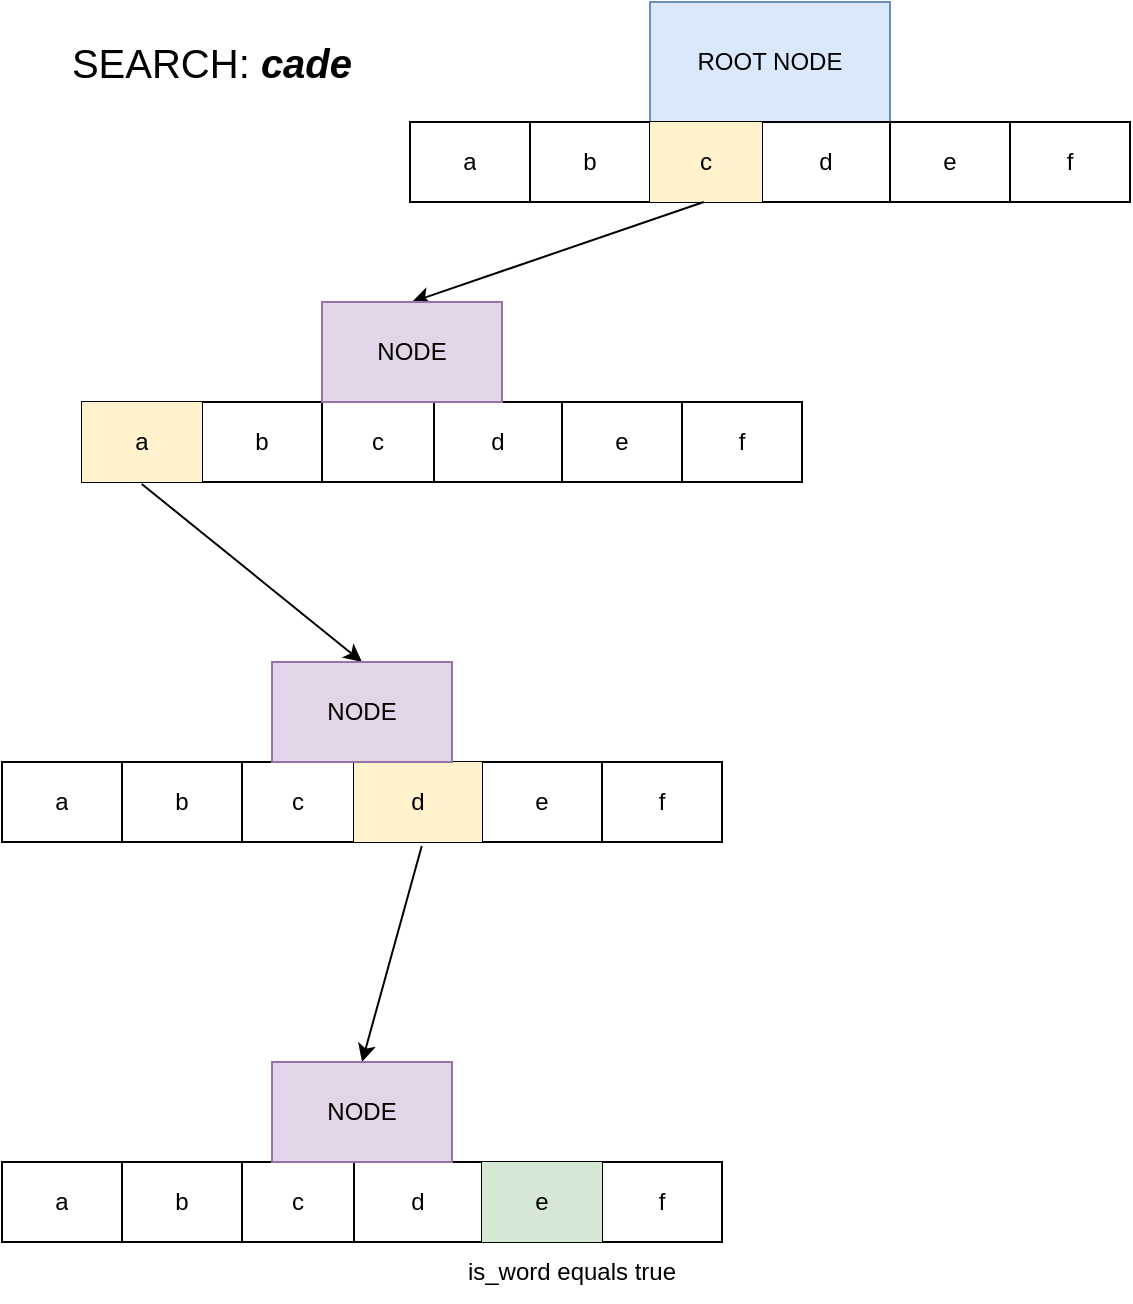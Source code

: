 <mxfile version="21.1.8" type="github">
  <diagram name="Page-1" id="7rma9f0evLkvwFBQz9IS">
    <mxGraphModel dx="954" dy="622" grid="1" gridSize="10" guides="1" tooltips="1" connect="1" arrows="1" fold="1" page="1" pageScale="1" pageWidth="827" pageHeight="1169" math="0" shadow="0">
      <root>
        <mxCell id="0" />
        <mxCell id="1" parent="0" />
        <mxCell id="cMjgXd80cKfCGWRYWP1n-1" value="ROOT NODE" style="rounded=0;whiteSpace=wrap;html=1;fillColor=#dae8fc;strokeColor=#6c8ebf;" vertex="1" parent="1">
          <mxGeometry x="354" y="40" width="120" height="60" as="geometry" />
        </mxCell>
        <mxCell id="cMjgXd80cKfCGWRYWP1n-2" value="" style="shape=table;startSize=0;container=1;collapsible=0;childLayout=tableLayout;fontSize=16;" vertex="1" parent="1">
          <mxGeometry x="234" y="100" width="360" height="40" as="geometry" />
        </mxCell>
        <mxCell id="cMjgXd80cKfCGWRYWP1n-3" value="" style="shape=tableRow;horizontal=0;startSize=0;swimlaneHead=0;swimlaneBody=0;strokeColor=inherit;top=0;left=0;bottom=0;right=0;collapsible=0;dropTarget=0;fillColor=none;points=[[0,0.5],[1,0.5]];portConstraint=eastwest;fontSize=16;" vertex="1" parent="cMjgXd80cKfCGWRYWP1n-2">
          <mxGeometry width="360" height="40" as="geometry" />
        </mxCell>
        <mxCell id="cMjgXd80cKfCGWRYWP1n-4" value="a" style="shape=partialRectangle;html=1;whiteSpace=wrap;connectable=0;strokeColor=inherit;overflow=hidden;fillColor=none;top=0;left=0;bottom=0;right=0;pointerEvents=1;fontSize=12;" vertex="1" parent="cMjgXd80cKfCGWRYWP1n-3">
          <mxGeometry width="60" height="40" as="geometry">
            <mxRectangle width="60" height="40" as="alternateBounds" />
          </mxGeometry>
        </mxCell>
        <mxCell id="cMjgXd80cKfCGWRYWP1n-5" value="b" style="shape=partialRectangle;html=1;whiteSpace=wrap;connectable=0;strokeColor=inherit;overflow=hidden;fillColor=none;top=0;left=0;bottom=0;right=0;pointerEvents=1;fontSize=12;" vertex="1" parent="cMjgXd80cKfCGWRYWP1n-3">
          <mxGeometry x="60" width="60" height="40" as="geometry">
            <mxRectangle width="60" height="40" as="alternateBounds" />
          </mxGeometry>
        </mxCell>
        <mxCell id="cMjgXd80cKfCGWRYWP1n-38" value="c" style="shape=partialRectangle;html=1;whiteSpace=wrap;connectable=0;strokeColor=#d6b656;overflow=hidden;fillColor=#fff2cc;top=0;left=0;bottom=0;right=0;pointerEvents=1;fontSize=12;" vertex="1" parent="cMjgXd80cKfCGWRYWP1n-3">
          <mxGeometry x="120" width="56" height="40" as="geometry">
            <mxRectangle width="56" height="40" as="alternateBounds" />
          </mxGeometry>
        </mxCell>
        <mxCell id="cMjgXd80cKfCGWRYWP1n-37" value="d" style="shape=partialRectangle;html=1;whiteSpace=wrap;connectable=0;strokeColor=inherit;overflow=hidden;fillColor=none;top=0;left=0;bottom=0;right=0;pointerEvents=1;fontSize=12;" vertex="1" parent="cMjgXd80cKfCGWRYWP1n-3">
          <mxGeometry x="176" width="64" height="40" as="geometry">
            <mxRectangle width="64" height="40" as="alternateBounds" />
          </mxGeometry>
        </mxCell>
        <mxCell id="cMjgXd80cKfCGWRYWP1n-36" value="e" style="shape=partialRectangle;html=1;whiteSpace=wrap;connectable=0;strokeColor=inherit;overflow=hidden;fillColor=none;top=0;left=0;bottom=0;right=0;pointerEvents=1;fontSize=12;" vertex="1" parent="cMjgXd80cKfCGWRYWP1n-3">
          <mxGeometry x="240" width="60" height="40" as="geometry">
            <mxRectangle width="60" height="40" as="alternateBounds" />
          </mxGeometry>
        </mxCell>
        <mxCell id="cMjgXd80cKfCGWRYWP1n-6" value="f" style="shape=partialRectangle;html=1;whiteSpace=wrap;connectable=0;strokeColor=inherit;overflow=hidden;fillColor=none;top=0;left=0;bottom=0;right=0;pointerEvents=1;fontSize=12;" vertex="1" parent="cMjgXd80cKfCGWRYWP1n-3">
          <mxGeometry x="300" width="60" height="40" as="geometry">
            <mxRectangle width="60" height="40" as="alternateBounds" />
          </mxGeometry>
        </mxCell>
        <mxCell id="cMjgXd80cKfCGWRYWP1n-47" value="" style="shape=table;startSize=0;container=1;collapsible=0;childLayout=tableLayout;fontSize=16;" vertex="1" parent="1">
          <mxGeometry x="70" y="240" width="360" height="40" as="geometry" />
        </mxCell>
        <mxCell id="cMjgXd80cKfCGWRYWP1n-48" value="" style="shape=tableRow;horizontal=0;startSize=0;swimlaneHead=0;swimlaneBody=0;strokeColor=inherit;top=0;left=0;bottom=0;right=0;collapsible=0;dropTarget=0;fillColor=none;points=[[0,0.5],[1,0.5]];portConstraint=eastwest;fontSize=16;" vertex="1" parent="cMjgXd80cKfCGWRYWP1n-47">
          <mxGeometry width="360" height="40" as="geometry" />
        </mxCell>
        <mxCell id="cMjgXd80cKfCGWRYWP1n-49" value="a" style="shape=partialRectangle;html=1;whiteSpace=wrap;connectable=0;strokeColor=#d6b656;overflow=hidden;fillColor=#fff2cc;top=0;left=0;bottom=0;right=0;pointerEvents=1;fontSize=12;" vertex="1" parent="cMjgXd80cKfCGWRYWP1n-48">
          <mxGeometry width="60" height="40" as="geometry">
            <mxRectangle width="60" height="40" as="alternateBounds" />
          </mxGeometry>
        </mxCell>
        <mxCell id="cMjgXd80cKfCGWRYWP1n-50" value="b" style="shape=partialRectangle;html=1;whiteSpace=wrap;connectable=0;strokeColor=inherit;overflow=hidden;fillColor=none;top=0;left=0;bottom=0;right=0;pointerEvents=1;fontSize=12;" vertex="1" parent="cMjgXd80cKfCGWRYWP1n-48">
          <mxGeometry x="60" width="60" height="40" as="geometry">
            <mxRectangle width="60" height="40" as="alternateBounds" />
          </mxGeometry>
        </mxCell>
        <mxCell id="cMjgXd80cKfCGWRYWP1n-51" value="c" style="shape=partialRectangle;html=1;whiteSpace=wrap;connectable=0;strokeColor=inherit;overflow=hidden;fillColor=none;top=0;left=0;bottom=0;right=0;pointerEvents=1;fontSize=12;" vertex="1" parent="cMjgXd80cKfCGWRYWP1n-48">
          <mxGeometry x="120" width="56" height="40" as="geometry">
            <mxRectangle width="56" height="40" as="alternateBounds" />
          </mxGeometry>
        </mxCell>
        <mxCell id="cMjgXd80cKfCGWRYWP1n-52" value="d" style="shape=partialRectangle;html=1;whiteSpace=wrap;connectable=0;strokeColor=inherit;overflow=hidden;fillColor=none;top=0;left=0;bottom=0;right=0;pointerEvents=1;fontSize=12;" vertex="1" parent="cMjgXd80cKfCGWRYWP1n-48">
          <mxGeometry x="176" width="64" height="40" as="geometry">
            <mxRectangle width="64" height="40" as="alternateBounds" />
          </mxGeometry>
        </mxCell>
        <mxCell id="cMjgXd80cKfCGWRYWP1n-53" value="e" style="shape=partialRectangle;html=1;whiteSpace=wrap;connectable=0;strokeColor=inherit;overflow=hidden;fillColor=none;top=0;left=0;bottom=0;right=0;pointerEvents=1;fontSize=12;" vertex="1" parent="cMjgXd80cKfCGWRYWP1n-48">
          <mxGeometry x="240" width="60" height="40" as="geometry">
            <mxRectangle width="60" height="40" as="alternateBounds" />
          </mxGeometry>
        </mxCell>
        <mxCell id="cMjgXd80cKfCGWRYWP1n-54" value="f" style="shape=partialRectangle;html=1;whiteSpace=wrap;connectable=0;strokeColor=inherit;overflow=hidden;fillColor=none;top=0;left=0;bottom=0;right=0;pointerEvents=1;fontSize=12;" vertex="1" parent="cMjgXd80cKfCGWRYWP1n-48">
          <mxGeometry x="300" width="60" height="40" as="geometry">
            <mxRectangle width="60" height="40" as="alternateBounds" />
          </mxGeometry>
        </mxCell>
        <mxCell id="cMjgXd80cKfCGWRYWP1n-56" value="" style="endArrow=classic;html=1;rounded=0;exitX=0.408;exitY=1;exitDx=0;exitDy=0;exitPerimeter=0;fillColor=#e1d5e7;strokeColor=#000000;entryX=0.5;entryY=0;entryDx=0;entryDy=0;" edge="1" parent="1" source="cMjgXd80cKfCGWRYWP1n-3" target="cMjgXd80cKfCGWRYWP1n-80">
          <mxGeometry width="50" height="50" relative="1" as="geometry">
            <mxPoint x="390" y="350" as="sourcePoint" />
            <mxPoint x="230" y="160" as="targetPoint" />
          </mxGeometry>
        </mxCell>
        <mxCell id="cMjgXd80cKfCGWRYWP1n-57" value="" style="shape=table;startSize=0;container=1;collapsible=0;childLayout=tableLayout;fontSize=16;" vertex="1" parent="1">
          <mxGeometry x="30" y="420" width="360" height="40" as="geometry" />
        </mxCell>
        <mxCell id="cMjgXd80cKfCGWRYWP1n-58" value="" style="shape=tableRow;horizontal=0;startSize=0;swimlaneHead=0;swimlaneBody=0;strokeColor=inherit;top=0;left=0;bottom=0;right=0;collapsible=0;dropTarget=0;fillColor=none;points=[[0,0.5],[1,0.5]];portConstraint=eastwest;fontSize=16;" vertex="1" parent="cMjgXd80cKfCGWRYWP1n-57">
          <mxGeometry width="360" height="40" as="geometry" />
        </mxCell>
        <mxCell id="cMjgXd80cKfCGWRYWP1n-59" value="a" style="shape=partialRectangle;html=1;whiteSpace=wrap;connectable=0;strokeColor=inherit;overflow=hidden;fillColor=none;top=0;left=0;bottom=0;right=0;pointerEvents=1;fontSize=12;" vertex="1" parent="cMjgXd80cKfCGWRYWP1n-58">
          <mxGeometry width="60" height="40" as="geometry">
            <mxRectangle width="60" height="40" as="alternateBounds" />
          </mxGeometry>
        </mxCell>
        <mxCell id="cMjgXd80cKfCGWRYWP1n-60" value="b" style="shape=partialRectangle;html=1;whiteSpace=wrap;connectable=0;strokeColor=inherit;overflow=hidden;fillColor=none;top=0;left=0;bottom=0;right=0;pointerEvents=1;fontSize=12;" vertex="1" parent="cMjgXd80cKfCGWRYWP1n-58">
          <mxGeometry x="60" width="60" height="40" as="geometry">
            <mxRectangle width="60" height="40" as="alternateBounds" />
          </mxGeometry>
        </mxCell>
        <mxCell id="cMjgXd80cKfCGWRYWP1n-61" value="c" style="shape=partialRectangle;html=1;whiteSpace=wrap;connectable=0;strokeColor=inherit;overflow=hidden;fillColor=none;top=0;left=0;bottom=0;right=0;pointerEvents=1;fontSize=12;" vertex="1" parent="cMjgXd80cKfCGWRYWP1n-58">
          <mxGeometry x="120" width="56" height="40" as="geometry">
            <mxRectangle width="56" height="40" as="alternateBounds" />
          </mxGeometry>
        </mxCell>
        <mxCell id="cMjgXd80cKfCGWRYWP1n-62" value="d" style="shape=partialRectangle;html=1;whiteSpace=wrap;connectable=0;strokeColor=#d6b656;overflow=hidden;fillColor=#fff2cc;top=0;left=0;bottom=0;right=0;pointerEvents=1;fontSize=12;" vertex="1" parent="cMjgXd80cKfCGWRYWP1n-58">
          <mxGeometry x="176" width="64" height="40" as="geometry">
            <mxRectangle width="64" height="40" as="alternateBounds" />
          </mxGeometry>
        </mxCell>
        <mxCell id="cMjgXd80cKfCGWRYWP1n-63" value="e" style="shape=partialRectangle;html=1;whiteSpace=wrap;connectable=0;strokeColor=inherit;overflow=hidden;fillColor=none;top=0;left=0;bottom=0;right=0;pointerEvents=1;fontSize=12;" vertex="1" parent="cMjgXd80cKfCGWRYWP1n-58">
          <mxGeometry x="240" width="60" height="40" as="geometry">
            <mxRectangle width="60" height="40" as="alternateBounds" />
          </mxGeometry>
        </mxCell>
        <mxCell id="cMjgXd80cKfCGWRYWP1n-64" value="f" style="shape=partialRectangle;html=1;whiteSpace=wrap;connectable=0;strokeColor=inherit;overflow=hidden;fillColor=none;top=0;left=0;bottom=0;right=0;pointerEvents=1;fontSize=12;" vertex="1" parent="cMjgXd80cKfCGWRYWP1n-58">
          <mxGeometry x="300" width="60" height="40" as="geometry">
            <mxRectangle width="60" height="40" as="alternateBounds" />
          </mxGeometry>
        </mxCell>
        <mxCell id="cMjgXd80cKfCGWRYWP1n-65" value="" style="endArrow=classic;html=1;rounded=0;exitX=0.083;exitY=1.025;exitDx=0;exitDy=0;exitPerimeter=0;entryX=0.5;entryY=0;entryDx=0;entryDy=0;" edge="1" parent="1" source="cMjgXd80cKfCGWRYWP1n-48" target="cMjgXd80cKfCGWRYWP1n-81">
          <mxGeometry width="50" height="50" relative="1" as="geometry">
            <mxPoint x="390" y="350" as="sourcePoint" />
            <mxPoint x="180" y="350" as="targetPoint" />
          </mxGeometry>
        </mxCell>
        <mxCell id="cMjgXd80cKfCGWRYWP1n-66" value="" style="shape=table;startSize=0;container=1;collapsible=0;childLayout=tableLayout;fontSize=16;" vertex="1" parent="1">
          <mxGeometry x="30" y="620" width="360" height="40" as="geometry" />
        </mxCell>
        <mxCell id="cMjgXd80cKfCGWRYWP1n-67" value="" style="shape=tableRow;horizontal=0;startSize=0;swimlaneHead=0;swimlaneBody=0;strokeColor=inherit;top=0;left=0;bottom=0;right=0;collapsible=0;dropTarget=0;fillColor=none;points=[[0,0.5],[1,0.5]];portConstraint=eastwest;fontSize=16;" vertex="1" parent="cMjgXd80cKfCGWRYWP1n-66">
          <mxGeometry width="360" height="40" as="geometry" />
        </mxCell>
        <mxCell id="cMjgXd80cKfCGWRYWP1n-68" value="a" style="shape=partialRectangle;html=1;whiteSpace=wrap;connectable=0;strokeColor=inherit;overflow=hidden;fillColor=none;top=0;left=0;bottom=0;right=0;pointerEvents=1;fontSize=12;" vertex="1" parent="cMjgXd80cKfCGWRYWP1n-67">
          <mxGeometry width="60" height="40" as="geometry">
            <mxRectangle width="60" height="40" as="alternateBounds" />
          </mxGeometry>
        </mxCell>
        <mxCell id="cMjgXd80cKfCGWRYWP1n-69" value="b" style="shape=partialRectangle;html=1;whiteSpace=wrap;connectable=0;strokeColor=inherit;overflow=hidden;fillColor=none;top=0;left=0;bottom=0;right=0;pointerEvents=1;fontSize=12;" vertex="1" parent="cMjgXd80cKfCGWRYWP1n-67">
          <mxGeometry x="60" width="60" height="40" as="geometry">
            <mxRectangle width="60" height="40" as="alternateBounds" />
          </mxGeometry>
        </mxCell>
        <mxCell id="cMjgXd80cKfCGWRYWP1n-70" value="c" style="shape=partialRectangle;html=1;whiteSpace=wrap;connectable=0;strokeColor=inherit;overflow=hidden;fillColor=none;top=0;left=0;bottom=0;right=0;pointerEvents=1;fontSize=12;" vertex="1" parent="cMjgXd80cKfCGWRYWP1n-67">
          <mxGeometry x="120" width="56" height="40" as="geometry">
            <mxRectangle width="56" height="40" as="alternateBounds" />
          </mxGeometry>
        </mxCell>
        <mxCell id="cMjgXd80cKfCGWRYWP1n-71" value="d" style="shape=partialRectangle;html=1;whiteSpace=wrap;connectable=0;strokeColor=inherit;overflow=hidden;fillColor=none;top=0;left=0;bottom=0;right=0;pointerEvents=1;fontSize=12;" vertex="1" parent="cMjgXd80cKfCGWRYWP1n-67">
          <mxGeometry x="176" width="64" height="40" as="geometry">
            <mxRectangle width="64" height="40" as="alternateBounds" />
          </mxGeometry>
        </mxCell>
        <mxCell id="cMjgXd80cKfCGWRYWP1n-72" value="e" style="shape=partialRectangle;html=1;whiteSpace=wrap;connectable=0;strokeColor=#82b366;overflow=hidden;fillColor=#d5e8d4;top=0;left=0;bottom=0;right=0;pointerEvents=1;fontSize=12;" vertex="1" parent="cMjgXd80cKfCGWRYWP1n-67">
          <mxGeometry x="240" width="60" height="40" as="geometry">
            <mxRectangle width="60" height="40" as="alternateBounds" />
          </mxGeometry>
        </mxCell>
        <mxCell id="cMjgXd80cKfCGWRYWP1n-73" value="f" style="shape=partialRectangle;html=1;whiteSpace=wrap;connectable=0;strokeColor=inherit;overflow=hidden;fillColor=none;top=0;left=0;bottom=0;right=0;pointerEvents=1;fontSize=12;" vertex="1" parent="cMjgXd80cKfCGWRYWP1n-67">
          <mxGeometry x="300" width="60" height="40" as="geometry">
            <mxRectangle width="60" height="40" as="alternateBounds" />
          </mxGeometry>
        </mxCell>
        <mxCell id="cMjgXd80cKfCGWRYWP1n-74" value="" style="endArrow=classic;html=1;rounded=0;exitX=0.583;exitY=1.05;exitDx=0;exitDy=0;exitPerimeter=0;entryX=0.5;entryY=0;entryDx=0;entryDy=0;" edge="1" parent="1" source="cMjgXd80cKfCGWRYWP1n-58" target="cMjgXd80cKfCGWRYWP1n-82">
          <mxGeometry width="50" height="50" relative="1" as="geometry">
            <mxPoint x="390" y="350" as="sourcePoint" />
            <mxPoint x="210" y="530" as="targetPoint" />
          </mxGeometry>
        </mxCell>
        <mxCell id="cMjgXd80cKfCGWRYWP1n-75" value="&lt;font style=&quot;font-size: 20px;&quot;&gt;SEARCH: &lt;b&gt;&lt;i&gt;cade&lt;/i&gt;&lt;/b&gt;&lt;/font&gt;" style="text;strokeColor=none;align=center;fillColor=none;html=1;verticalAlign=middle;whiteSpace=wrap;rounded=0;" vertex="1" parent="1">
          <mxGeometry x="30" y="55" width="210" height="30" as="geometry" />
        </mxCell>
        <mxCell id="cMjgXd80cKfCGWRYWP1n-76" value="is_word equals true" style="text;strokeColor=none;align=center;fillColor=none;html=1;verticalAlign=middle;whiteSpace=wrap;rounded=0;" vertex="1" parent="1">
          <mxGeometry x="250" y="660" width="130" height="30" as="geometry" />
        </mxCell>
        <mxCell id="cMjgXd80cKfCGWRYWP1n-80" value="NODE" style="rounded=0;whiteSpace=wrap;html=1;fillColor=#e1d5e7;strokeColor=#9673a6;" vertex="1" parent="1">
          <mxGeometry x="190" y="190" width="90" height="50" as="geometry" />
        </mxCell>
        <mxCell id="cMjgXd80cKfCGWRYWP1n-81" value="NODE" style="rounded=0;whiteSpace=wrap;html=1;fillColor=#e1d5e7;strokeColor=#9673a6;" vertex="1" parent="1">
          <mxGeometry x="165" y="370" width="90" height="50" as="geometry" />
        </mxCell>
        <mxCell id="cMjgXd80cKfCGWRYWP1n-82" value="NODE" style="rounded=0;whiteSpace=wrap;html=1;fillColor=#e1d5e7;strokeColor=#9673a6;" vertex="1" parent="1">
          <mxGeometry x="165" y="570" width="90" height="50" as="geometry" />
        </mxCell>
      </root>
    </mxGraphModel>
  </diagram>
</mxfile>

